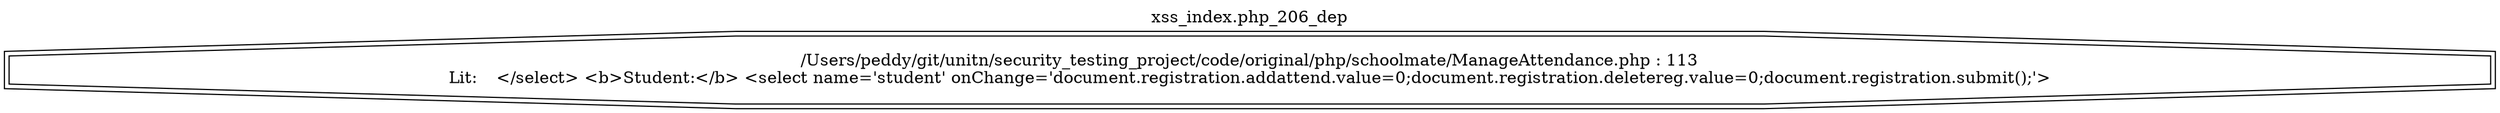 digraph cfg {
  label="xss_index.php_206_dep";
  labelloc=t;
  n1 [shape=doubleoctagon, label="/Users/peddy/git/unitn/security_testing_project/code/original/php/schoolmate/ManageAttendance.php : 113\nLit: 	 </select> <b>Student:</b> <select name='student' onChange='document.registration.addattend.value=0;document.registration.deletereg.value=0;document.registration.submit();'>\n"];
}
